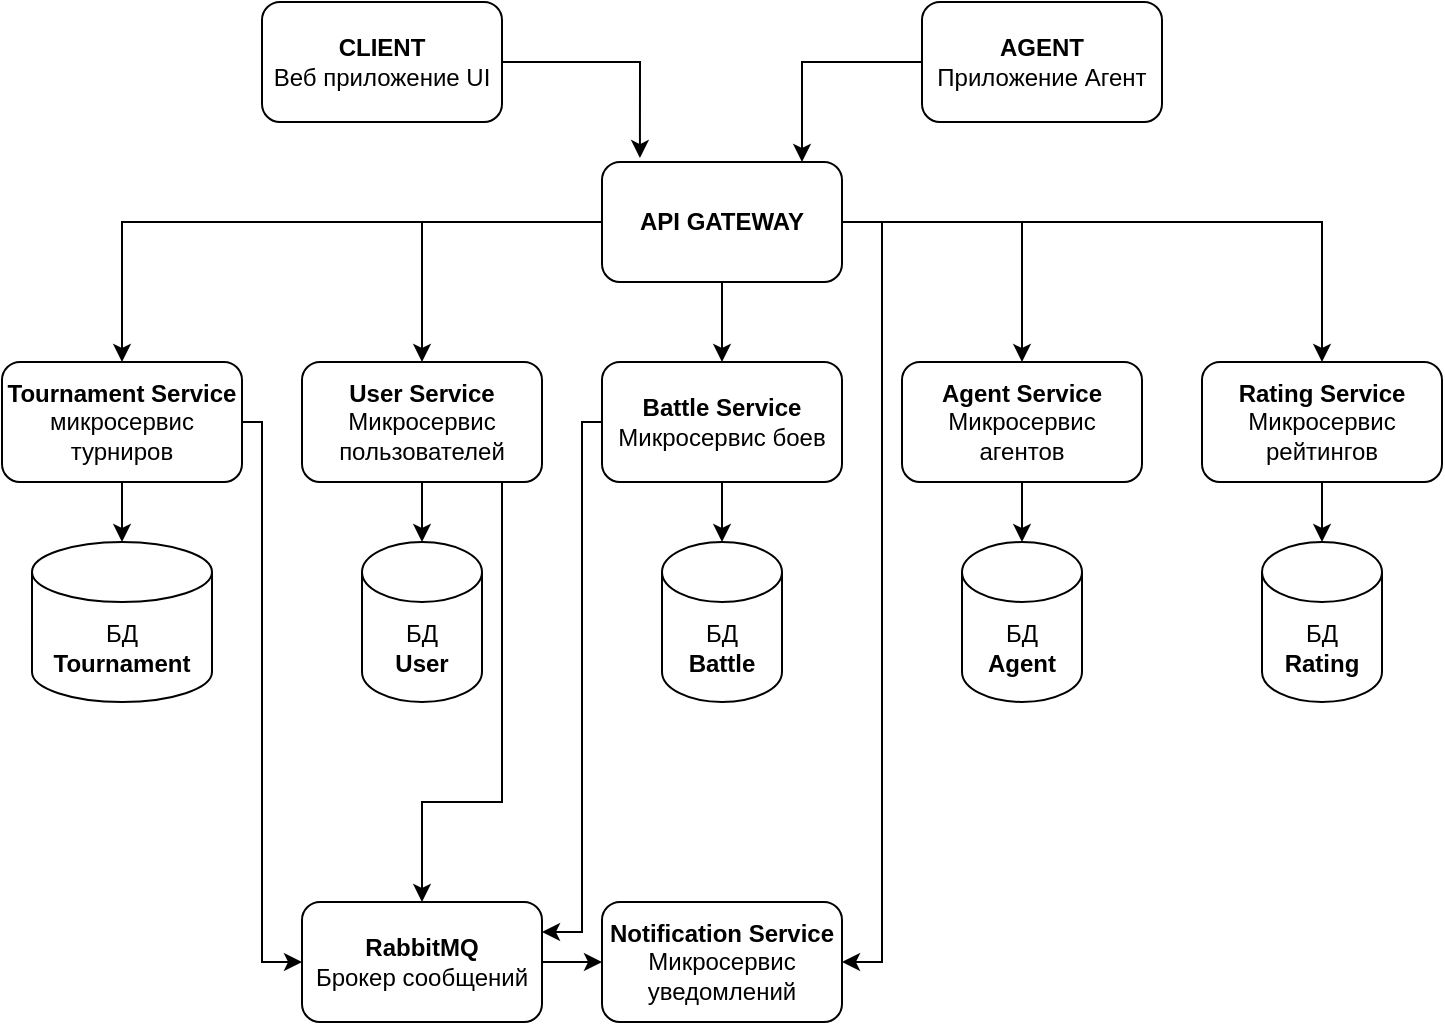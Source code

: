 <mxfile version="26.2.13">
  <diagram name="Страница — 1" id="g7NCrywD2pvY5mdn8fSp">
    <mxGraphModel dx="1188" dy="671" grid="1" gridSize="10" guides="1" tooltips="1" connect="1" arrows="1" fold="1" page="1" pageScale="1" pageWidth="827" pageHeight="1169" math="0" shadow="0">
      <root>
        <mxCell id="0" />
        <mxCell id="1" parent="0" />
        <mxCell id="b9T_dm52-CihoIPiW3ch-19" style="edgeStyle=orthogonalEdgeStyle;rounded=0;orthogonalLoop=1;jettySize=auto;html=1;entryX=0.5;entryY=0;entryDx=0;entryDy=0;" edge="1" parent="1" source="b9T_dm52-CihoIPiW3ch-1" target="b9T_dm52-CihoIPiW3ch-13">
          <mxGeometry relative="1" as="geometry" />
        </mxCell>
        <mxCell id="b9T_dm52-CihoIPiW3ch-20" style="edgeStyle=orthogonalEdgeStyle;rounded=0;orthogonalLoop=1;jettySize=auto;html=1;entryX=0.5;entryY=0;entryDx=0;entryDy=0;" edge="1" parent="1" source="b9T_dm52-CihoIPiW3ch-1" target="b9T_dm52-CihoIPiW3ch-14">
          <mxGeometry relative="1" as="geometry" />
        </mxCell>
        <mxCell id="b9T_dm52-CihoIPiW3ch-21" value="" style="edgeStyle=orthogonalEdgeStyle;rounded=0;orthogonalLoop=1;jettySize=auto;html=1;" edge="1" parent="1" source="b9T_dm52-CihoIPiW3ch-1" target="b9T_dm52-CihoIPiW3ch-15">
          <mxGeometry relative="1" as="geometry" />
        </mxCell>
        <mxCell id="b9T_dm52-CihoIPiW3ch-22" style="edgeStyle=orthogonalEdgeStyle;rounded=0;orthogonalLoop=1;jettySize=auto;html=1;" edge="1" parent="1" source="b9T_dm52-CihoIPiW3ch-1" target="b9T_dm52-CihoIPiW3ch-17">
          <mxGeometry relative="1" as="geometry" />
        </mxCell>
        <mxCell id="b9T_dm52-CihoIPiW3ch-23" style="edgeStyle=orthogonalEdgeStyle;rounded=0;orthogonalLoop=1;jettySize=auto;html=1;entryX=0.5;entryY=0;entryDx=0;entryDy=0;" edge="1" parent="1" source="b9T_dm52-CihoIPiW3ch-1" target="b9T_dm52-CihoIPiW3ch-16">
          <mxGeometry relative="1" as="geometry" />
        </mxCell>
        <mxCell id="b9T_dm52-CihoIPiW3ch-25" style="edgeStyle=orthogonalEdgeStyle;rounded=0;orthogonalLoop=1;jettySize=auto;html=1;entryX=1;entryY=0.5;entryDx=0;entryDy=0;" edge="1" parent="1" source="b9T_dm52-CihoIPiW3ch-1" target="b9T_dm52-CihoIPiW3ch-18">
          <mxGeometry relative="1" as="geometry">
            <mxPoint x="480" y="460" as="targetPoint" />
            <Array as="points">
              <mxPoint x="480" y="190" />
              <mxPoint x="480" y="560" />
            </Array>
          </mxGeometry>
        </mxCell>
        <mxCell id="b9T_dm52-CihoIPiW3ch-1" value="&lt;b&gt;API GATEWAY&lt;/b&gt;" style="rounded=1;whiteSpace=wrap;html=1;" vertex="1" parent="1">
          <mxGeometry x="340" y="160" width="120" height="60" as="geometry" />
        </mxCell>
        <mxCell id="b9T_dm52-CihoIPiW3ch-2" value="&lt;b&gt;CLIENT&lt;/b&gt;&lt;div&gt;Веб приложение UI&lt;/div&gt;" style="rounded=1;whiteSpace=wrap;html=1;" vertex="1" parent="1">
          <mxGeometry x="170" y="80" width="120" height="60" as="geometry" />
        </mxCell>
        <mxCell id="b9T_dm52-CihoIPiW3ch-4" style="edgeStyle=orthogonalEdgeStyle;rounded=0;orthogonalLoop=1;jettySize=auto;html=1;" edge="1" parent="1" source="b9T_dm52-CihoIPiW3ch-3" target="b9T_dm52-CihoIPiW3ch-1">
          <mxGeometry relative="1" as="geometry">
            <Array as="points">
              <mxPoint x="440" y="110" />
            </Array>
          </mxGeometry>
        </mxCell>
        <mxCell id="b9T_dm52-CihoIPiW3ch-3" value="&lt;b&gt;AGENT&lt;/b&gt;&lt;div&gt;Приложение Агент&lt;/div&gt;" style="rounded=1;whiteSpace=wrap;html=1;" vertex="1" parent="1">
          <mxGeometry x="500" y="80" width="120" height="60" as="geometry" />
        </mxCell>
        <mxCell id="b9T_dm52-CihoIPiW3ch-10" style="edgeStyle=orthogonalEdgeStyle;rounded=0;orthogonalLoop=1;jettySize=auto;html=1;entryX=0.158;entryY=-0.033;entryDx=0;entryDy=0;entryPerimeter=0;" edge="1" parent="1" source="b9T_dm52-CihoIPiW3ch-2" target="b9T_dm52-CihoIPiW3ch-1">
          <mxGeometry relative="1" as="geometry" />
        </mxCell>
        <mxCell id="b9T_dm52-CihoIPiW3ch-31" style="edgeStyle=orthogonalEdgeStyle;rounded=0;orthogonalLoop=1;jettySize=auto;html=1;entryX=0;entryY=0.5;entryDx=0;entryDy=0;" edge="1" parent="1" source="b9T_dm52-CihoIPiW3ch-13" target="b9T_dm52-CihoIPiW3ch-26">
          <mxGeometry relative="1" as="geometry">
            <Array as="points">
              <mxPoint x="170" y="290" />
              <mxPoint x="170" y="560" />
            </Array>
          </mxGeometry>
        </mxCell>
        <mxCell id="b9T_dm52-CihoIPiW3ch-38" style="edgeStyle=orthogonalEdgeStyle;rounded=0;orthogonalLoop=1;jettySize=auto;html=1;" edge="1" parent="1" source="b9T_dm52-CihoIPiW3ch-13" target="b9T_dm52-CihoIPiW3ch-32">
          <mxGeometry relative="1" as="geometry" />
        </mxCell>
        <mxCell id="b9T_dm52-CihoIPiW3ch-13" value="&lt;b&gt;Tournament Service&lt;/b&gt;&lt;div&gt;микросервис турниров&lt;/div&gt;" style="rounded=1;whiteSpace=wrap;html=1;" vertex="1" parent="1">
          <mxGeometry x="40" y="260" width="120" height="60" as="geometry" />
        </mxCell>
        <mxCell id="b9T_dm52-CihoIPiW3ch-37" style="edgeStyle=orthogonalEdgeStyle;rounded=0;orthogonalLoop=1;jettySize=auto;html=1;" edge="1" parent="1" source="b9T_dm52-CihoIPiW3ch-14" target="b9T_dm52-CihoIPiW3ch-33">
          <mxGeometry relative="1" as="geometry" />
        </mxCell>
        <mxCell id="b9T_dm52-CihoIPiW3ch-42" style="edgeStyle=orthogonalEdgeStyle;rounded=0;orthogonalLoop=1;jettySize=auto;html=1;entryX=0.5;entryY=0;entryDx=0;entryDy=0;" edge="1" parent="1" source="b9T_dm52-CihoIPiW3ch-14" target="b9T_dm52-CihoIPiW3ch-26">
          <mxGeometry relative="1" as="geometry">
            <Array as="points">
              <mxPoint x="290" y="480" />
              <mxPoint x="250" y="480" />
            </Array>
          </mxGeometry>
        </mxCell>
        <mxCell id="b9T_dm52-CihoIPiW3ch-14" value="&lt;b&gt;User Service&lt;/b&gt;&lt;div&gt;Микросервис пользователей&lt;/div&gt;" style="rounded=1;whiteSpace=wrap;html=1;" vertex="1" parent="1">
          <mxGeometry x="190" y="260" width="120" height="60" as="geometry" />
        </mxCell>
        <mxCell id="b9T_dm52-CihoIPiW3ch-29" style="edgeStyle=orthogonalEdgeStyle;rounded=0;orthogonalLoop=1;jettySize=auto;html=1;entryX=1;entryY=0.25;entryDx=0;entryDy=0;" edge="1" parent="1" source="b9T_dm52-CihoIPiW3ch-15" target="b9T_dm52-CihoIPiW3ch-26">
          <mxGeometry relative="1" as="geometry">
            <Array as="points">
              <mxPoint x="330" y="290" />
              <mxPoint x="330" y="545" />
            </Array>
          </mxGeometry>
        </mxCell>
        <mxCell id="b9T_dm52-CihoIPiW3ch-39" style="edgeStyle=orthogonalEdgeStyle;rounded=0;orthogonalLoop=1;jettySize=auto;html=1;" edge="1" parent="1" source="b9T_dm52-CihoIPiW3ch-15" target="b9T_dm52-CihoIPiW3ch-34">
          <mxGeometry relative="1" as="geometry" />
        </mxCell>
        <mxCell id="b9T_dm52-CihoIPiW3ch-15" value="&lt;b&gt;Battle Service&lt;/b&gt;&lt;div&gt;Микросервис боев&lt;/div&gt;" style="rounded=1;whiteSpace=wrap;html=1;" vertex="1" parent="1">
          <mxGeometry x="340" y="260" width="120" height="60" as="geometry" />
        </mxCell>
        <mxCell id="b9T_dm52-CihoIPiW3ch-40" style="edgeStyle=orthogonalEdgeStyle;rounded=0;orthogonalLoop=1;jettySize=auto;html=1;" edge="1" parent="1" source="b9T_dm52-CihoIPiW3ch-16" target="b9T_dm52-CihoIPiW3ch-35">
          <mxGeometry relative="1" as="geometry" />
        </mxCell>
        <mxCell id="b9T_dm52-CihoIPiW3ch-16" value="&lt;b&gt;Agent Service&lt;/b&gt;&lt;div&gt;Микросервис агентов&lt;/div&gt;" style="rounded=1;whiteSpace=wrap;html=1;" vertex="1" parent="1">
          <mxGeometry x="490" y="260" width="120" height="60" as="geometry" />
        </mxCell>
        <mxCell id="b9T_dm52-CihoIPiW3ch-41" style="edgeStyle=orthogonalEdgeStyle;rounded=0;orthogonalLoop=1;jettySize=auto;html=1;" edge="1" parent="1" source="b9T_dm52-CihoIPiW3ch-17" target="b9T_dm52-CihoIPiW3ch-36">
          <mxGeometry relative="1" as="geometry" />
        </mxCell>
        <mxCell id="b9T_dm52-CihoIPiW3ch-17" value="&lt;b&gt;Rating Service&lt;/b&gt;&lt;div&gt;Микросервис рейтингов&lt;/div&gt;" style="rounded=1;whiteSpace=wrap;html=1;" vertex="1" parent="1">
          <mxGeometry x="640" y="260" width="120" height="60" as="geometry" />
        </mxCell>
        <mxCell id="b9T_dm52-CihoIPiW3ch-18" value="&lt;b&gt;Notification Service&lt;/b&gt;&lt;div&gt;Микросервис уведомлений&lt;/div&gt;" style="rounded=1;whiteSpace=wrap;html=1;" vertex="1" parent="1">
          <mxGeometry x="340" y="530" width="120" height="60" as="geometry" />
        </mxCell>
        <mxCell id="b9T_dm52-CihoIPiW3ch-27" style="edgeStyle=orthogonalEdgeStyle;rounded=0;orthogonalLoop=1;jettySize=auto;html=1;" edge="1" parent="1" source="b9T_dm52-CihoIPiW3ch-26" target="b9T_dm52-CihoIPiW3ch-18">
          <mxGeometry relative="1" as="geometry" />
        </mxCell>
        <mxCell id="b9T_dm52-CihoIPiW3ch-26" value="&lt;div&gt;&lt;b&gt;RabbitMQ&lt;/b&gt;&lt;/div&gt;Брокер сообщений" style="rounded=1;whiteSpace=wrap;html=1;" vertex="1" parent="1">
          <mxGeometry x="190" y="530" width="120" height="60" as="geometry" />
        </mxCell>
        <mxCell id="b9T_dm52-CihoIPiW3ch-32" value="БД&lt;div&gt;&lt;b&gt;Tournament&lt;/b&gt;&lt;/div&gt;" style="shape=cylinder3;whiteSpace=wrap;html=1;boundedLbl=1;backgroundOutline=1;size=15;" vertex="1" parent="1">
          <mxGeometry x="55" y="350" width="90" height="80" as="geometry" />
        </mxCell>
        <mxCell id="b9T_dm52-CihoIPiW3ch-33" value="БД&lt;div&gt;&lt;b&gt;User&lt;/b&gt;&lt;/div&gt;" style="shape=cylinder3;whiteSpace=wrap;html=1;boundedLbl=1;backgroundOutline=1;size=15;" vertex="1" parent="1">
          <mxGeometry x="220" y="350" width="60" height="80" as="geometry" />
        </mxCell>
        <mxCell id="b9T_dm52-CihoIPiW3ch-34" value="БД&lt;div&gt;&lt;b&gt;Battle&lt;/b&gt;&lt;/div&gt;" style="shape=cylinder3;whiteSpace=wrap;html=1;boundedLbl=1;backgroundOutline=1;size=15;" vertex="1" parent="1">
          <mxGeometry x="370" y="350" width="60" height="80" as="geometry" />
        </mxCell>
        <mxCell id="b9T_dm52-CihoIPiW3ch-35" value="БД&lt;div&gt;&lt;div&gt;&lt;b&gt;Agent&lt;/b&gt;&lt;/div&gt;&lt;/div&gt;" style="shape=cylinder3;whiteSpace=wrap;html=1;boundedLbl=1;backgroundOutline=1;size=15;" vertex="1" parent="1">
          <mxGeometry x="520" y="350" width="60" height="80" as="geometry" />
        </mxCell>
        <mxCell id="b9T_dm52-CihoIPiW3ch-36" value="БД&lt;div&gt;&lt;b&gt;Rating&lt;/b&gt;&lt;/div&gt;" style="shape=cylinder3;whiteSpace=wrap;html=1;boundedLbl=1;backgroundOutline=1;size=15;" vertex="1" parent="1">
          <mxGeometry x="670" y="350" width="60" height="80" as="geometry" />
        </mxCell>
      </root>
    </mxGraphModel>
  </diagram>
</mxfile>
